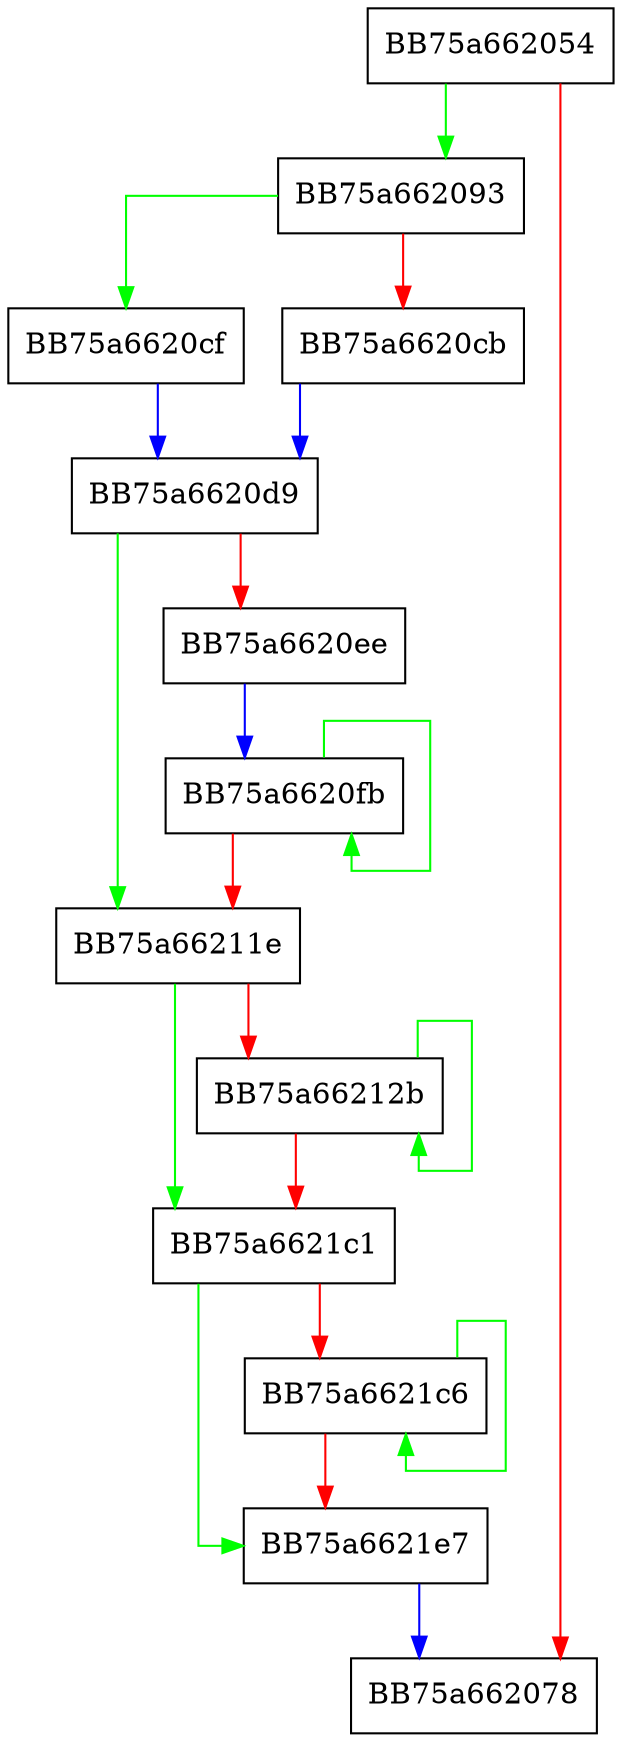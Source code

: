 digraph Update {
  node [shape="box"];
  graph [splines=ortho];
  BB75a662054 -> BB75a662093 [color="green"];
  BB75a662054 -> BB75a662078 [color="red"];
  BB75a662093 -> BB75a6620cf [color="green"];
  BB75a662093 -> BB75a6620cb [color="red"];
  BB75a6620cb -> BB75a6620d9 [color="blue"];
  BB75a6620cf -> BB75a6620d9 [color="blue"];
  BB75a6620d9 -> BB75a66211e [color="green"];
  BB75a6620d9 -> BB75a6620ee [color="red"];
  BB75a6620ee -> BB75a6620fb [color="blue"];
  BB75a6620fb -> BB75a6620fb [color="green"];
  BB75a6620fb -> BB75a66211e [color="red"];
  BB75a66211e -> BB75a6621c1 [color="green"];
  BB75a66211e -> BB75a66212b [color="red"];
  BB75a66212b -> BB75a66212b [color="green"];
  BB75a66212b -> BB75a6621c1 [color="red"];
  BB75a6621c1 -> BB75a6621e7 [color="green"];
  BB75a6621c1 -> BB75a6621c6 [color="red"];
  BB75a6621c6 -> BB75a6621c6 [color="green"];
  BB75a6621c6 -> BB75a6621e7 [color="red"];
  BB75a6621e7 -> BB75a662078 [color="blue"];
}